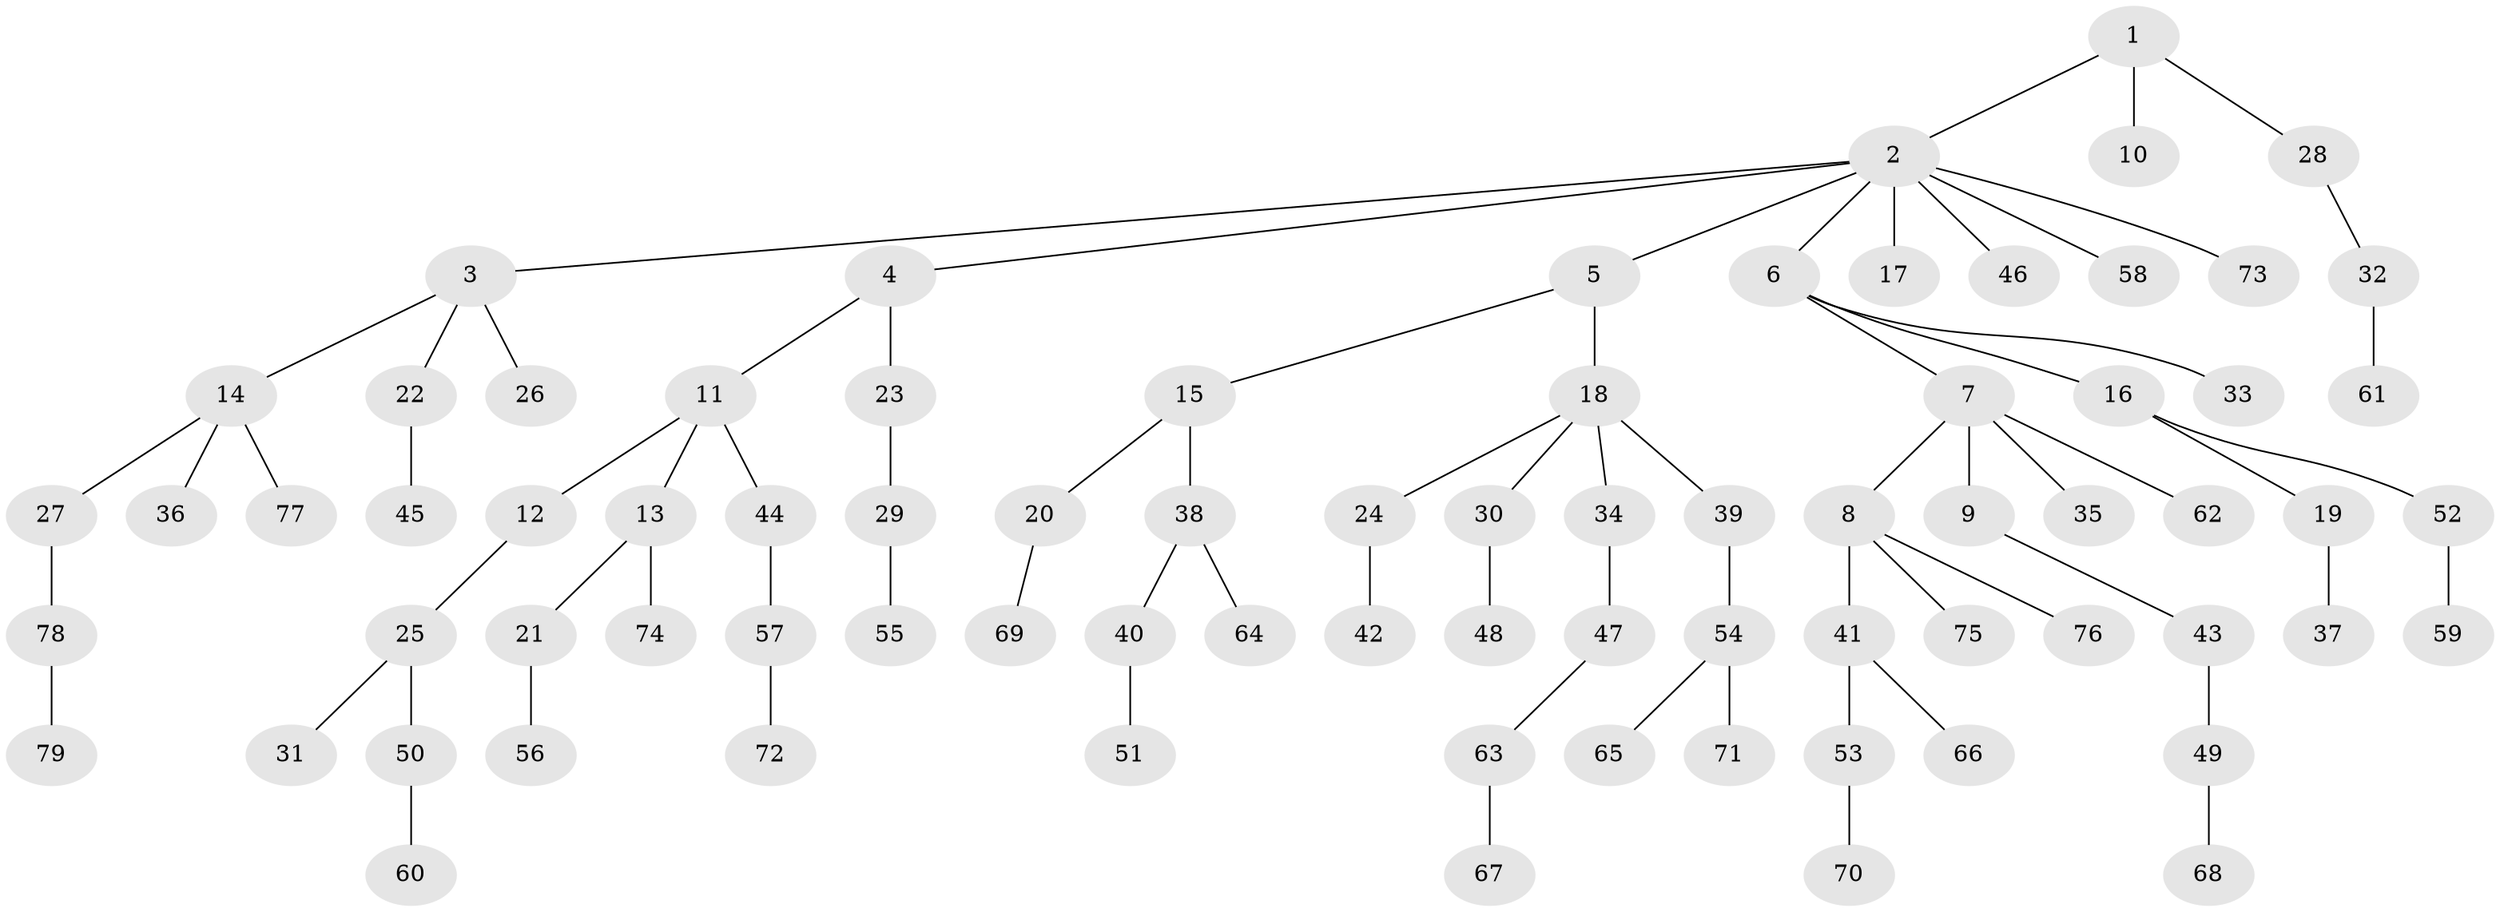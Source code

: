 // coarse degree distribution, {2: 0.13043478260869565, 14: 0.043478260869565216, 4: 0.043478260869565216, 1: 0.7391304347826086, 3: 0.043478260869565216}
// Generated by graph-tools (version 1.1) at 2025/19/03/04/25 18:19:16]
// undirected, 79 vertices, 78 edges
graph export_dot {
graph [start="1"]
  node [color=gray90,style=filled];
  1;
  2;
  3;
  4;
  5;
  6;
  7;
  8;
  9;
  10;
  11;
  12;
  13;
  14;
  15;
  16;
  17;
  18;
  19;
  20;
  21;
  22;
  23;
  24;
  25;
  26;
  27;
  28;
  29;
  30;
  31;
  32;
  33;
  34;
  35;
  36;
  37;
  38;
  39;
  40;
  41;
  42;
  43;
  44;
  45;
  46;
  47;
  48;
  49;
  50;
  51;
  52;
  53;
  54;
  55;
  56;
  57;
  58;
  59;
  60;
  61;
  62;
  63;
  64;
  65;
  66;
  67;
  68;
  69;
  70;
  71;
  72;
  73;
  74;
  75;
  76;
  77;
  78;
  79;
  1 -- 2;
  1 -- 10;
  1 -- 28;
  2 -- 3;
  2 -- 4;
  2 -- 5;
  2 -- 6;
  2 -- 17;
  2 -- 46;
  2 -- 58;
  2 -- 73;
  3 -- 14;
  3 -- 22;
  3 -- 26;
  4 -- 11;
  4 -- 23;
  5 -- 15;
  5 -- 18;
  6 -- 7;
  6 -- 16;
  6 -- 33;
  7 -- 8;
  7 -- 9;
  7 -- 35;
  7 -- 62;
  8 -- 41;
  8 -- 75;
  8 -- 76;
  9 -- 43;
  11 -- 12;
  11 -- 13;
  11 -- 44;
  12 -- 25;
  13 -- 21;
  13 -- 74;
  14 -- 27;
  14 -- 36;
  14 -- 77;
  15 -- 20;
  15 -- 38;
  16 -- 19;
  16 -- 52;
  18 -- 24;
  18 -- 30;
  18 -- 34;
  18 -- 39;
  19 -- 37;
  20 -- 69;
  21 -- 56;
  22 -- 45;
  23 -- 29;
  24 -- 42;
  25 -- 31;
  25 -- 50;
  27 -- 78;
  28 -- 32;
  29 -- 55;
  30 -- 48;
  32 -- 61;
  34 -- 47;
  38 -- 40;
  38 -- 64;
  39 -- 54;
  40 -- 51;
  41 -- 53;
  41 -- 66;
  43 -- 49;
  44 -- 57;
  47 -- 63;
  49 -- 68;
  50 -- 60;
  52 -- 59;
  53 -- 70;
  54 -- 65;
  54 -- 71;
  57 -- 72;
  63 -- 67;
  78 -- 79;
}

